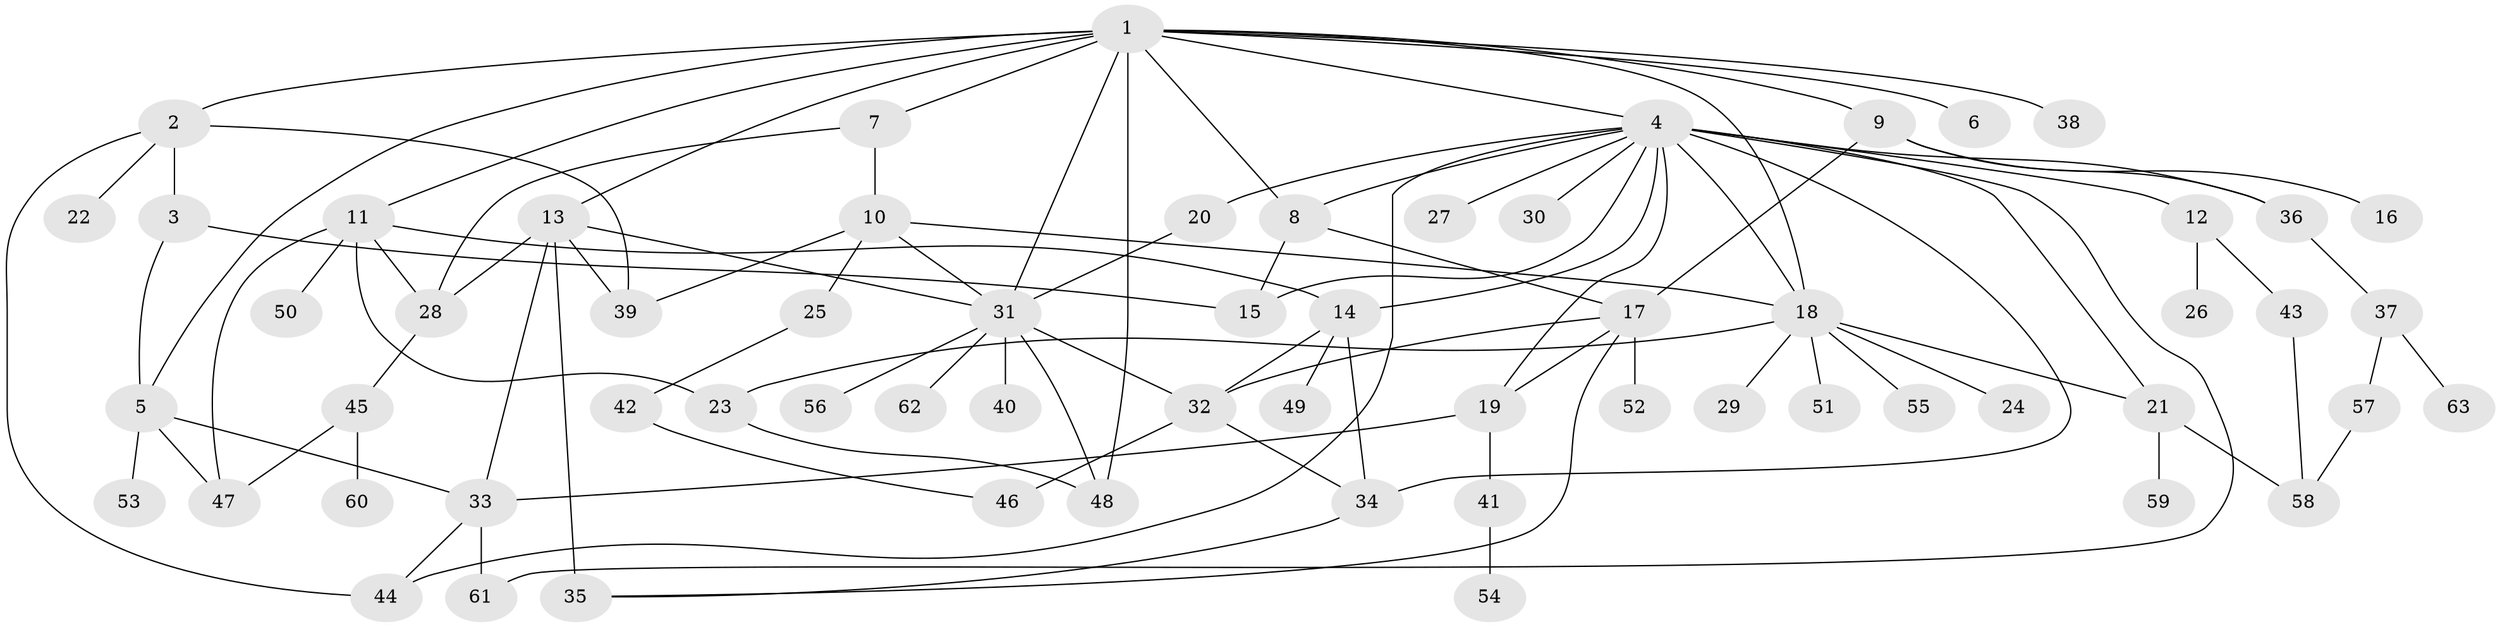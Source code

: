 // original degree distribution, {19: 0.008, 6: 0.032, 4: 0.12, 18: 0.008, 1: 0.44, 2: 0.256, 9: 0.008, 3: 0.064, 11: 0.016, 7: 0.032, 5: 0.008, 10: 0.008}
// Generated by graph-tools (version 1.1) at 2025/35/03/09/25 02:35:21]
// undirected, 63 vertices, 99 edges
graph export_dot {
graph [start="1"]
  node [color=gray90,style=filled];
  1;
  2;
  3;
  4;
  5;
  6;
  7;
  8;
  9;
  10;
  11;
  12;
  13;
  14;
  15;
  16;
  17;
  18;
  19;
  20;
  21;
  22;
  23;
  24;
  25;
  26;
  27;
  28;
  29;
  30;
  31;
  32;
  33;
  34;
  35;
  36;
  37;
  38;
  39;
  40;
  41;
  42;
  43;
  44;
  45;
  46;
  47;
  48;
  49;
  50;
  51;
  52;
  53;
  54;
  55;
  56;
  57;
  58;
  59;
  60;
  61;
  62;
  63;
  1 -- 2 [weight=1.0];
  1 -- 4 [weight=1.0];
  1 -- 5 [weight=1.0];
  1 -- 6 [weight=1.0];
  1 -- 7 [weight=1.0];
  1 -- 8 [weight=1.0];
  1 -- 9 [weight=3.0];
  1 -- 11 [weight=3.0];
  1 -- 13 [weight=1.0];
  1 -- 18 [weight=1.0];
  1 -- 31 [weight=1.0];
  1 -- 38 [weight=1.0];
  1 -- 48 [weight=1.0];
  2 -- 3 [weight=1.0];
  2 -- 22 [weight=1.0];
  2 -- 39 [weight=1.0];
  2 -- 44 [weight=1.0];
  3 -- 5 [weight=1.0];
  3 -- 15 [weight=1.0];
  4 -- 8 [weight=1.0];
  4 -- 12 [weight=1.0];
  4 -- 14 [weight=1.0];
  4 -- 15 [weight=1.0];
  4 -- 18 [weight=1.0];
  4 -- 19 [weight=1.0];
  4 -- 20 [weight=1.0];
  4 -- 21 [weight=1.0];
  4 -- 27 [weight=1.0];
  4 -- 30 [weight=1.0];
  4 -- 34 [weight=1.0];
  4 -- 36 [weight=1.0];
  4 -- 44 [weight=1.0];
  4 -- 61 [weight=1.0];
  5 -- 33 [weight=1.0];
  5 -- 47 [weight=1.0];
  5 -- 53 [weight=1.0];
  7 -- 10 [weight=6.0];
  7 -- 28 [weight=1.0];
  8 -- 15 [weight=1.0];
  8 -- 17 [weight=1.0];
  9 -- 16 [weight=1.0];
  9 -- 17 [weight=1.0];
  9 -- 36 [weight=1.0];
  10 -- 18 [weight=1.0];
  10 -- 25 [weight=1.0];
  10 -- 31 [weight=1.0];
  10 -- 39 [weight=1.0];
  11 -- 14 [weight=1.0];
  11 -- 23 [weight=4.0];
  11 -- 28 [weight=1.0];
  11 -- 47 [weight=1.0];
  11 -- 50 [weight=1.0];
  12 -- 26 [weight=1.0];
  12 -- 43 [weight=1.0];
  13 -- 28 [weight=1.0];
  13 -- 31 [weight=1.0];
  13 -- 33 [weight=2.0];
  13 -- 35 [weight=4.0];
  13 -- 39 [weight=1.0];
  14 -- 32 [weight=1.0];
  14 -- 34 [weight=3.0];
  14 -- 49 [weight=1.0];
  17 -- 19 [weight=1.0];
  17 -- 32 [weight=1.0];
  17 -- 35 [weight=1.0];
  17 -- 52 [weight=1.0];
  18 -- 21 [weight=1.0];
  18 -- 23 [weight=1.0];
  18 -- 24 [weight=1.0];
  18 -- 29 [weight=1.0];
  18 -- 51 [weight=1.0];
  18 -- 55 [weight=1.0];
  19 -- 33 [weight=1.0];
  19 -- 41 [weight=1.0];
  20 -- 31 [weight=1.0];
  21 -- 58 [weight=1.0];
  21 -- 59 [weight=1.0];
  23 -- 48 [weight=1.0];
  25 -- 42 [weight=1.0];
  28 -- 45 [weight=1.0];
  31 -- 32 [weight=1.0];
  31 -- 40 [weight=1.0];
  31 -- 48 [weight=1.0];
  31 -- 56 [weight=1.0];
  31 -- 62 [weight=1.0];
  32 -- 34 [weight=1.0];
  32 -- 46 [weight=2.0];
  33 -- 44 [weight=1.0];
  33 -- 61 [weight=1.0];
  34 -- 35 [weight=1.0];
  36 -- 37 [weight=1.0];
  37 -- 57 [weight=1.0];
  37 -- 63 [weight=1.0];
  41 -- 54 [weight=1.0];
  42 -- 46 [weight=1.0];
  43 -- 58 [weight=1.0];
  45 -- 47 [weight=1.0];
  45 -- 60 [weight=1.0];
  57 -- 58 [weight=1.0];
}
